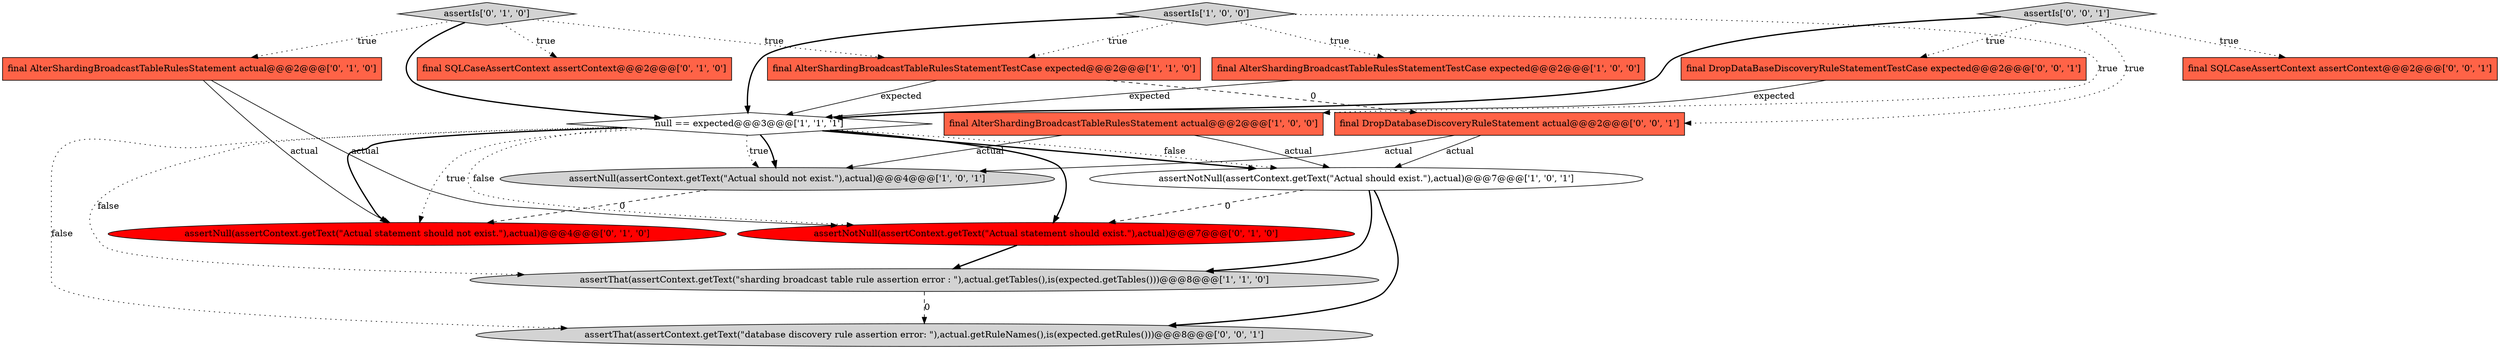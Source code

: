 digraph {
12 [style = filled, label = "final AlterShardingBroadcastTableRulesStatement actual@@@2@@@['0', '1', '0']", fillcolor = tomato, shape = box image = "AAA0AAABBB2BBB"];
0 [style = filled, label = "assertThat(assertContext.getText(\"sharding broadcast table rule assertion error : \"),actual.getTables(),is(expected.getTables()))@@@8@@@['1', '1', '0']", fillcolor = lightgray, shape = ellipse image = "AAA0AAABBB1BBB"];
11 [style = filled, label = "assertNotNull(assertContext.getText(\"Actual statement should exist.\"),actual)@@@7@@@['0', '1', '0']", fillcolor = red, shape = ellipse image = "AAA1AAABBB2BBB"];
3 [style = filled, label = "assertIs['1', '0', '0']", fillcolor = lightgray, shape = diamond image = "AAA0AAABBB1BBB"];
5 [style = filled, label = "null == expected@@@3@@@['1', '1', '1']", fillcolor = white, shape = diamond image = "AAA0AAABBB1BBB"];
1 [style = filled, label = "final AlterShardingBroadcastTableRulesStatement actual@@@2@@@['1', '0', '0']", fillcolor = tomato, shape = box image = "AAA0AAABBB1BBB"];
4 [style = filled, label = "final AlterShardingBroadcastTableRulesStatementTestCase expected@@@2@@@['1', '1', '0']", fillcolor = tomato, shape = box image = "AAA0AAABBB1BBB"];
7 [style = filled, label = "assertNull(assertContext.getText(\"Actual should not exist.\"),actual)@@@4@@@['1', '0', '1']", fillcolor = lightgray, shape = ellipse image = "AAA0AAABBB1BBB"];
10 [style = filled, label = "final SQLCaseAssertContext assertContext@@@2@@@['0', '1', '0']", fillcolor = tomato, shape = box image = "AAA0AAABBB2BBB"];
6 [style = filled, label = "assertNotNull(assertContext.getText(\"Actual should exist.\"),actual)@@@7@@@['1', '0', '1']", fillcolor = white, shape = ellipse image = "AAA0AAABBB1BBB"];
9 [style = filled, label = "assertNull(assertContext.getText(\"Actual statement should not exist.\"),actual)@@@4@@@['0', '1', '0']", fillcolor = red, shape = ellipse image = "AAA1AAABBB2BBB"];
17 [style = filled, label = "final DropDatabaseDiscoveryRuleStatement actual@@@2@@@['0', '0', '1']", fillcolor = tomato, shape = box image = "AAA0AAABBB3BBB"];
2 [style = filled, label = "final AlterShardingBroadcastTableRulesStatementTestCase expected@@@2@@@['1', '0', '0']", fillcolor = tomato, shape = box image = "AAA0AAABBB1BBB"];
16 [style = filled, label = "assertThat(assertContext.getText(\"database discovery rule assertion error: \"),actual.getRuleNames(),is(expected.getRules()))@@@8@@@['0', '0', '1']", fillcolor = lightgray, shape = ellipse image = "AAA0AAABBB3BBB"];
14 [style = filled, label = "assertIs['0', '0', '1']", fillcolor = lightgray, shape = diamond image = "AAA0AAABBB3BBB"];
13 [style = filled, label = "final SQLCaseAssertContext assertContext@@@2@@@['0', '0', '1']", fillcolor = tomato, shape = box image = "AAA0AAABBB3BBB"];
8 [style = filled, label = "assertIs['0', '1', '0']", fillcolor = lightgray, shape = diamond image = "AAA0AAABBB2BBB"];
15 [style = filled, label = "final DropDataBaseDiscoveryRuleStatementTestCase expected@@@2@@@['0', '0', '1']", fillcolor = tomato, shape = box image = "AAA0AAABBB3BBB"];
4->5 [style = solid, label="expected"];
5->9 [style = bold, label=""];
4->17 [style = dashed, label="0"];
12->9 [style = solid, label="actual"];
6->11 [style = dashed, label="0"];
0->16 [style = dashed, label="0"];
15->5 [style = solid, label="expected"];
5->11 [style = dotted, label="false"];
2->5 [style = solid, label="expected"];
3->4 [style = dotted, label="true"];
6->0 [style = bold, label=""];
8->10 [style = dotted, label="true"];
17->6 [style = solid, label="actual"];
8->4 [style = dotted, label="true"];
14->13 [style = dotted, label="true"];
1->7 [style = solid, label="actual"];
14->17 [style = dotted, label="true"];
5->0 [style = dotted, label="false"];
14->15 [style = dotted, label="true"];
3->5 [style = bold, label=""];
11->0 [style = bold, label=""];
8->12 [style = dotted, label="true"];
5->6 [style = bold, label=""];
8->5 [style = bold, label=""];
5->6 [style = dotted, label="false"];
5->7 [style = dotted, label="true"];
1->6 [style = solid, label="actual"];
6->16 [style = bold, label=""];
7->9 [style = dashed, label="0"];
5->16 [style = dotted, label="false"];
5->9 [style = dotted, label="true"];
5->7 [style = bold, label=""];
5->11 [style = bold, label=""];
12->11 [style = solid, label="actual"];
17->7 [style = solid, label="actual"];
3->1 [style = dotted, label="true"];
3->2 [style = dotted, label="true"];
14->5 [style = bold, label=""];
}
